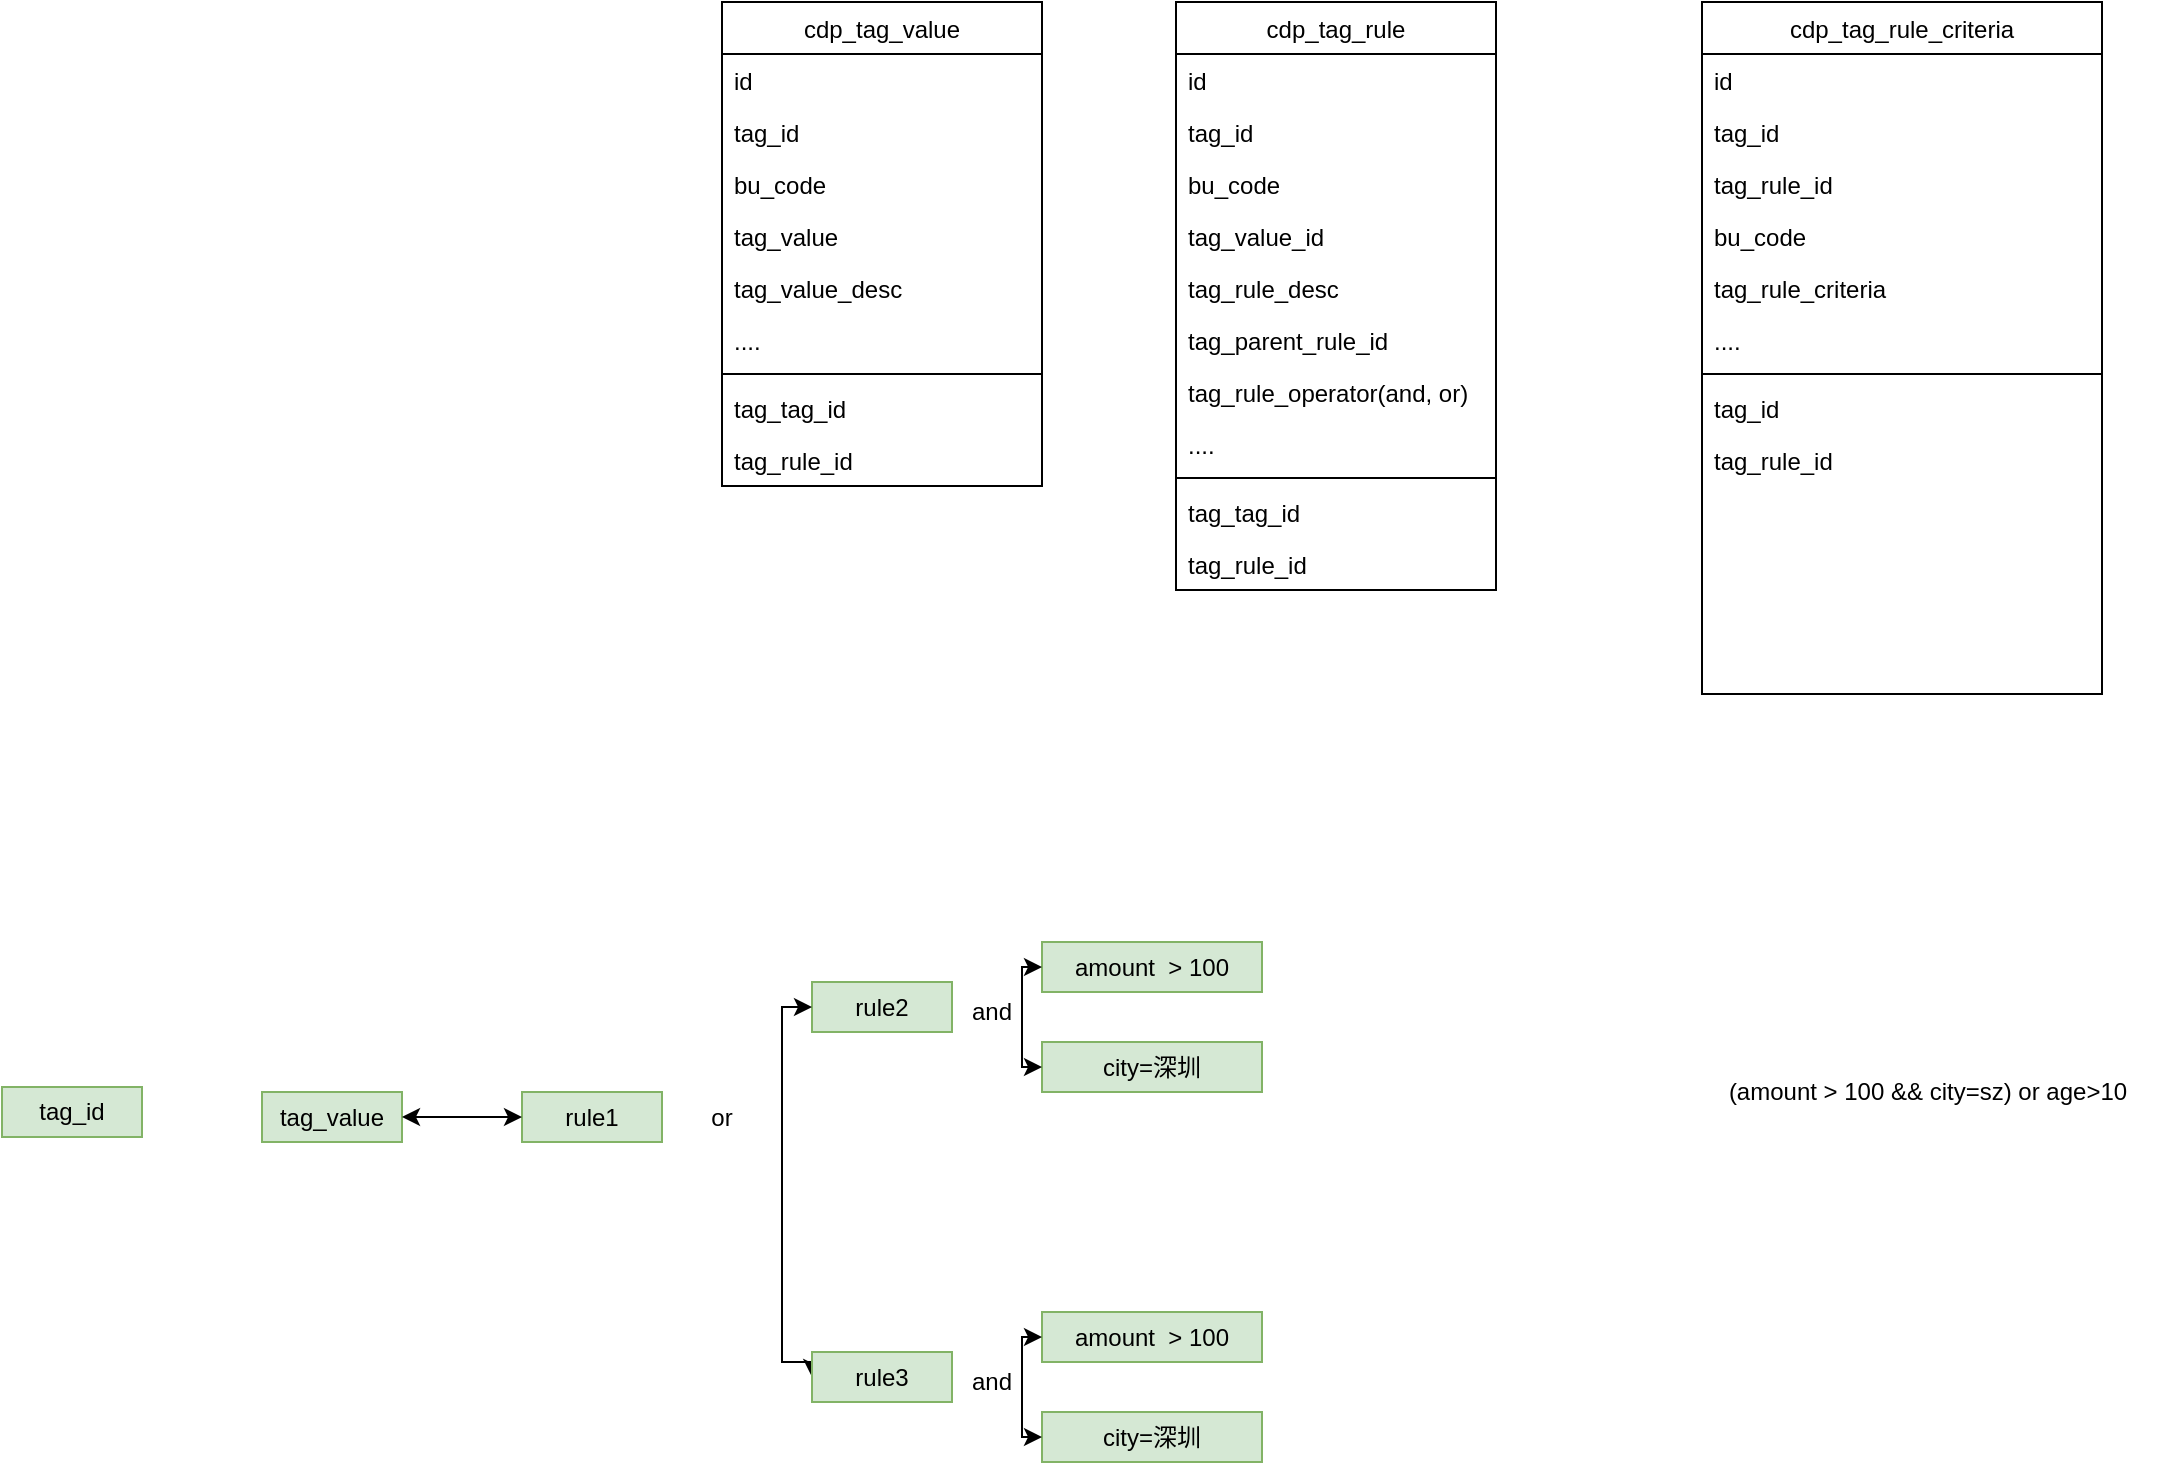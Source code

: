<mxfile version="20.6.0" type="github">
  <diagram id="55nV3wp0DDrJXH3DKlOT" name="第 1 页">
    <mxGraphModel dx="191" dy="695" grid="1" gridSize="10" guides="1" tooltips="1" connect="1" arrows="1" fold="1" page="1" pageScale="1" pageWidth="827" pageHeight="1169" math="0" shadow="0">
      <root>
        <mxCell id="0" />
        <mxCell id="1" parent="0" />
        <mxCell id="5FODYw-CnhGu1oXVfSif-1" value="cdp_tag_rule" style="swimlane;fontStyle=0;align=center;verticalAlign=top;childLayout=stackLayout;horizontal=1;startSize=26;horizontalStack=0;resizeParent=1;resizeLast=0;collapsible=1;marginBottom=0;rounded=0;shadow=0;strokeWidth=1;" vertex="1" parent="1">
          <mxGeometry x="1577" y="130" width="160" height="294" as="geometry">
            <mxRectangle x="550" y="140" width="160" height="26" as="alternateBounds" />
          </mxGeometry>
        </mxCell>
        <mxCell id="5FODYw-CnhGu1oXVfSif-2" value="id" style="text;align=left;verticalAlign=top;spacingLeft=4;spacingRight=4;overflow=hidden;rotatable=0;points=[[0,0.5],[1,0.5]];portConstraint=eastwest;rounded=0;shadow=0;html=0;" vertex="1" parent="5FODYw-CnhGu1oXVfSif-1">
          <mxGeometry y="26" width="160" height="26" as="geometry" />
        </mxCell>
        <mxCell id="5FODYw-CnhGu1oXVfSif-3" value="tag_id" style="text;align=left;verticalAlign=top;spacingLeft=4;spacingRight=4;overflow=hidden;rotatable=0;points=[[0,0.5],[1,0.5]];portConstraint=eastwest;rounded=0;shadow=0;html=0;" vertex="1" parent="5FODYw-CnhGu1oXVfSif-1">
          <mxGeometry y="52" width="160" height="26" as="geometry" />
        </mxCell>
        <mxCell id="5FODYw-CnhGu1oXVfSif-4" value="bu_code" style="text;align=left;verticalAlign=top;spacingLeft=4;spacingRight=4;overflow=hidden;rotatable=0;points=[[0,0.5],[1,0.5]];portConstraint=eastwest;rounded=0;shadow=0;html=0;" vertex="1" parent="5FODYw-CnhGu1oXVfSif-1">
          <mxGeometry y="78" width="160" height="26" as="geometry" />
        </mxCell>
        <mxCell id="5FODYw-CnhGu1oXVfSif-5" value="tag_value_id" style="text;align=left;verticalAlign=top;spacingLeft=4;spacingRight=4;overflow=hidden;rotatable=0;points=[[0,0.5],[1,0.5]];portConstraint=eastwest;rounded=0;shadow=0;html=0;" vertex="1" parent="5FODYw-CnhGu1oXVfSif-1">
          <mxGeometry y="104" width="160" height="26" as="geometry" />
        </mxCell>
        <mxCell id="5FODYw-CnhGu1oXVfSif-6" value="tag_rule_desc" style="text;align=left;verticalAlign=top;spacingLeft=4;spacingRight=4;overflow=hidden;rotatable=0;points=[[0,0.5],[1,0.5]];portConstraint=eastwest;rounded=0;shadow=0;html=0;" vertex="1" parent="5FODYw-CnhGu1oXVfSif-1">
          <mxGeometry y="130" width="160" height="26" as="geometry" />
        </mxCell>
        <mxCell id="5FODYw-CnhGu1oXVfSif-50" value="tag_parent_rule_id" style="text;align=left;verticalAlign=top;spacingLeft=4;spacingRight=4;overflow=hidden;rotatable=0;points=[[0,0.5],[1,0.5]];portConstraint=eastwest;rounded=0;shadow=0;html=0;" vertex="1" parent="5FODYw-CnhGu1oXVfSif-1">
          <mxGeometry y="156" width="160" height="26" as="geometry" />
        </mxCell>
        <mxCell id="5FODYw-CnhGu1oXVfSif-34" value="tag_rule_operator(and, or)" style="text;align=left;verticalAlign=top;spacingLeft=4;spacingRight=4;overflow=hidden;rotatable=0;points=[[0,0.5],[1,0.5]];portConstraint=eastwest;rounded=0;shadow=0;html=0;" vertex="1" parent="5FODYw-CnhGu1oXVfSif-1">
          <mxGeometry y="182" width="160" height="26" as="geometry" />
        </mxCell>
        <mxCell id="5FODYw-CnhGu1oXVfSif-7" value="...." style="text;align=left;verticalAlign=top;spacingLeft=4;spacingRight=4;overflow=hidden;rotatable=0;points=[[0,0.5],[1,0.5]];portConstraint=eastwest;rounded=0;shadow=0;html=0;" vertex="1" parent="5FODYw-CnhGu1oXVfSif-1">
          <mxGeometry y="208" width="160" height="26" as="geometry" />
        </mxCell>
        <mxCell id="5FODYw-CnhGu1oXVfSif-8" value="" style="line;html=1;strokeWidth=1;align=left;verticalAlign=middle;spacingTop=-1;spacingLeft=3;spacingRight=3;rotatable=0;labelPosition=right;points=[];portConstraint=eastwest;" vertex="1" parent="5FODYw-CnhGu1oXVfSif-1">
          <mxGeometry y="234" width="160" height="8" as="geometry" />
        </mxCell>
        <mxCell id="5FODYw-CnhGu1oXVfSif-9" value="tag_tag_id" style="text;align=left;verticalAlign=top;spacingLeft=4;spacingRight=4;overflow=hidden;rotatable=0;points=[[0,0.5],[1,0.5]];portConstraint=eastwest;" vertex="1" parent="5FODYw-CnhGu1oXVfSif-1">
          <mxGeometry y="242" width="160" height="26" as="geometry" />
        </mxCell>
        <mxCell id="5FODYw-CnhGu1oXVfSif-10" value="tag_rule_id" style="text;align=left;verticalAlign=top;spacingLeft=4;spacingRight=4;overflow=hidden;rotatable=0;points=[[0,0.5],[1,0.5]];portConstraint=eastwest;" vertex="1" parent="5FODYw-CnhGu1oXVfSif-1">
          <mxGeometry y="268" width="160" height="26" as="geometry" />
        </mxCell>
        <mxCell id="5FODYw-CnhGu1oXVfSif-11" value="cdp_tag_rule_criteria" style="swimlane;fontStyle=0;align=center;verticalAlign=top;childLayout=stackLayout;horizontal=1;startSize=26;horizontalStack=0;resizeParent=1;resizeLast=0;collapsible=1;marginBottom=0;rounded=0;shadow=0;strokeWidth=1;" vertex="1" parent="1">
          <mxGeometry x="1840" y="130" width="200" height="346" as="geometry">
            <mxRectangle x="550" y="140" width="160" height="26" as="alternateBounds" />
          </mxGeometry>
        </mxCell>
        <mxCell id="5FODYw-CnhGu1oXVfSif-12" value="id" style="text;align=left;verticalAlign=top;spacingLeft=4;spacingRight=4;overflow=hidden;rotatable=0;points=[[0,0.5],[1,0.5]];portConstraint=eastwest;rounded=0;shadow=0;html=0;" vertex="1" parent="5FODYw-CnhGu1oXVfSif-11">
          <mxGeometry y="26" width="200" height="26" as="geometry" />
        </mxCell>
        <mxCell id="5FODYw-CnhGu1oXVfSif-13" value="tag_id" style="text;align=left;verticalAlign=top;spacingLeft=4;spacingRight=4;overflow=hidden;rotatable=0;points=[[0,0.5],[1,0.5]];portConstraint=eastwest;rounded=0;shadow=0;html=0;" vertex="1" parent="5FODYw-CnhGu1oXVfSif-11">
          <mxGeometry y="52" width="200" height="26" as="geometry" />
        </mxCell>
        <mxCell id="5FODYw-CnhGu1oXVfSif-14" value="tag_rule_id" style="text;align=left;verticalAlign=top;spacingLeft=4;spacingRight=4;overflow=hidden;rotatable=0;points=[[0,0.5],[1,0.5]];portConstraint=eastwest;rounded=0;shadow=0;html=0;" vertex="1" parent="5FODYw-CnhGu1oXVfSif-11">
          <mxGeometry y="78" width="200" height="26" as="geometry" />
        </mxCell>
        <mxCell id="5FODYw-CnhGu1oXVfSif-15" value="bu_code" style="text;align=left;verticalAlign=top;spacingLeft=4;spacingRight=4;overflow=hidden;rotatable=0;points=[[0,0.5],[1,0.5]];portConstraint=eastwest;rounded=0;shadow=0;html=0;" vertex="1" parent="5FODYw-CnhGu1oXVfSif-11">
          <mxGeometry y="104" width="200" height="26" as="geometry" />
        </mxCell>
        <mxCell id="5FODYw-CnhGu1oXVfSif-17" value="tag_rule_criteria" style="text;align=left;verticalAlign=top;spacingLeft=4;spacingRight=4;overflow=hidden;rotatable=0;points=[[0,0.5],[1,0.5]];portConstraint=eastwest;rounded=0;shadow=0;html=0;" vertex="1" parent="5FODYw-CnhGu1oXVfSif-11">
          <mxGeometry y="130" width="200" height="26" as="geometry" />
        </mxCell>
        <mxCell id="5FODYw-CnhGu1oXVfSif-18" value="...." style="text;align=left;verticalAlign=top;spacingLeft=4;spacingRight=4;overflow=hidden;rotatable=0;points=[[0,0.5],[1,0.5]];portConstraint=eastwest;rounded=0;shadow=0;html=0;" vertex="1" parent="5FODYw-CnhGu1oXVfSif-11">
          <mxGeometry y="156" width="200" height="26" as="geometry" />
        </mxCell>
        <mxCell id="5FODYw-CnhGu1oXVfSif-19" value="" style="line;html=1;strokeWidth=1;align=left;verticalAlign=middle;spacingTop=-1;spacingLeft=3;spacingRight=3;rotatable=0;labelPosition=right;points=[];portConstraint=eastwest;" vertex="1" parent="5FODYw-CnhGu1oXVfSif-11">
          <mxGeometry y="182" width="200" height="8" as="geometry" />
        </mxCell>
        <mxCell id="5FODYw-CnhGu1oXVfSif-20" value="tag_id" style="text;align=left;verticalAlign=top;spacingLeft=4;spacingRight=4;overflow=hidden;rotatable=0;points=[[0,0.5],[1,0.5]];portConstraint=eastwest;" vertex="1" parent="5FODYw-CnhGu1oXVfSif-11">
          <mxGeometry y="190" width="200" height="26" as="geometry" />
        </mxCell>
        <mxCell id="5FODYw-CnhGu1oXVfSif-21" value="tag_rule_id" style="text;align=left;verticalAlign=top;spacingLeft=4;spacingRight=4;overflow=hidden;rotatable=0;points=[[0,0.5],[1,0.5]];portConstraint=eastwest;" vertex="1" parent="5FODYw-CnhGu1oXVfSif-11">
          <mxGeometry y="216" width="200" height="26" as="geometry" />
        </mxCell>
        <mxCell id="5FODYw-CnhGu1oXVfSif-23" value="cdp_tag_value" style="swimlane;fontStyle=0;align=center;verticalAlign=top;childLayout=stackLayout;horizontal=1;startSize=26;horizontalStack=0;resizeParent=1;resizeLast=0;collapsible=1;marginBottom=0;rounded=0;shadow=0;strokeWidth=1;" vertex="1" parent="1">
          <mxGeometry x="1350" y="130" width="160" height="242" as="geometry">
            <mxRectangle x="550" y="140" width="160" height="26" as="alternateBounds" />
          </mxGeometry>
        </mxCell>
        <mxCell id="5FODYw-CnhGu1oXVfSif-24" value="id" style="text;align=left;verticalAlign=top;spacingLeft=4;spacingRight=4;overflow=hidden;rotatable=0;points=[[0,0.5],[1,0.5]];portConstraint=eastwest;rounded=0;shadow=0;html=0;" vertex="1" parent="5FODYw-CnhGu1oXVfSif-23">
          <mxGeometry y="26" width="160" height="26" as="geometry" />
        </mxCell>
        <mxCell id="5FODYw-CnhGu1oXVfSif-25" value="tag_id" style="text;align=left;verticalAlign=top;spacingLeft=4;spacingRight=4;overflow=hidden;rotatable=0;points=[[0,0.5],[1,0.5]];portConstraint=eastwest;rounded=0;shadow=0;html=0;" vertex="1" parent="5FODYw-CnhGu1oXVfSif-23">
          <mxGeometry y="52" width="160" height="26" as="geometry" />
        </mxCell>
        <mxCell id="5FODYw-CnhGu1oXVfSif-26" value="bu_code" style="text;align=left;verticalAlign=top;spacingLeft=4;spacingRight=4;overflow=hidden;rotatable=0;points=[[0,0.5],[1,0.5]];portConstraint=eastwest;rounded=0;shadow=0;html=0;" vertex="1" parent="5FODYw-CnhGu1oXVfSif-23">
          <mxGeometry y="78" width="160" height="26" as="geometry" />
        </mxCell>
        <mxCell id="5FODYw-CnhGu1oXVfSif-27" value="tag_value" style="text;align=left;verticalAlign=top;spacingLeft=4;spacingRight=4;overflow=hidden;rotatable=0;points=[[0,0.5],[1,0.5]];portConstraint=eastwest;rounded=0;shadow=0;html=0;" vertex="1" parent="5FODYw-CnhGu1oXVfSif-23">
          <mxGeometry y="104" width="160" height="26" as="geometry" />
        </mxCell>
        <mxCell id="5FODYw-CnhGu1oXVfSif-28" value="tag_value_desc" style="text;align=left;verticalAlign=top;spacingLeft=4;spacingRight=4;overflow=hidden;rotatable=0;points=[[0,0.5],[1,0.5]];portConstraint=eastwest;rounded=0;shadow=0;html=0;" vertex="1" parent="5FODYw-CnhGu1oXVfSif-23">
          <mxGeometry y="130" width="160" height="26" as="geometry" />
        </mxCell>
        <mxCell id="5FODYw-CnhGu1oXVfSif-29" value="...." style="text;align=left;verticalAlign=top;spacingLeft=4;spacingRight=4;overflow=hidden;rotatable=0;points=[[0,0.5],[1,0.5]];portConstraint=eastwest;rounded=0;shadow=0;html=0;" vertex="1" parent="5FODYw-CnhGu1oXVfSif-23">
          <mxGeometry y="156" width="160" height="26" as="geometry" />
        </mxCell>
        <mxCell id="5FODYw-CnhGu1oXVfSif-30" value="" style="line;html=1;strokeWidth=1;align=left;verticalAlign=middle;spacingTop=-1;spacingLeft=3;spacingRight=3;rotatable=0;labelPosition=right;points=[];portConstraint=eastwest;" vertex="1" parent="5FODYw-CnhGu1oXVfSif-23">
          <mxGeometry y="182" width="160" height="8" as="geometry" />
        </mxCell>
        <mxCell id="5FODYw-CnhGu1oXVfSif-31" value="tag_tag_id" style="text;align=left;verticalAlign=top;spacingLeft=4;spacingRight=4;overflow=hidden;rotatable=0;points=[[0,0.5],[1,0.5]];portConstraint=eastwest;" vertex="1" parent="5FODYw-CnhGu1oXVfSif-23">
          <mxGeometry y="190" width="160" height="26" as="geometry" />
        </mxCell>
        <mxCell id="5FODYw-CnhGu1oXVfSif-32" value="tag_rule_id" style="text;align=left;verticalAlign=top;spacingLeft=4;spacingRight=4;overflow=hidden;rotatable=0;points=[[0,0.5],[1,0.5]];portConstraint=eastwest;" vertex="1" parent="5FODYw-CnhGu1oXVfSif-23">
          <mxGeometry y="216" width="160" height="26" as="geometry" />
        </mxCell>
        <mxCell id="5FODYw-CnhGu1oXVfSif-51" value="rule2" style="text;html=1;strokeColor=#82b366;fillColor=#d5e8d4;align=center;verticalAlign=middle;whiteSpace=wrap;rounded=0;" vertex="1" parent="1">
          <mxGeometry x="1395" y="620" width="70" height="25" as="geometry" />
        </mxCell>
        <mxCell id="5FODYw-CnhGu1oXVfSif-52" value="amount &amp;nbsp;&amp;gt; 100" style="text;html=1;strokeColor=#82b366;fillColor=#d5e8d4;align=center;verticalAlign=middle;whiteSpace=wrap;rounded=0;" vertex="1" parent="1">
          <mxGeometry x="1510" y="600" width="110" height="25" as="geometry" />
        </mxCell>
        <mxCell id="5FODYw-CnhGu1oXVfSif-53" value="city=深圳" style="text;html=1;strokeColor=#82b366;fillColor=#d5e8d4;align=center;verticalAlign=middle;whiteSpace=wrap;rounded=0;" vertex="1" parent="1">
          <mxGeometry x="1510" y="650" width="110" height="25" as="geometry" />
        </mxCell>
        <mxCell id="5FODYw-CnhGu1oXVfSif-54" value="" style="endArrow=classic;startArrow=classic;html=1;rounded=0;edgeStyle=orthogonalEdgeStyle;exitX=0;exitY=0.5;exitDx=0;exitDy=0;entryX=0;entryY=0.5;entryDx=0;entryDy=0;" edge="1" parent="1" source="5FODYw-CnhGu1oXVfSif-53" target="5FODYw-CnhGu1oXVfSif-52">
          <mxGeometry width="50" height="50" relative="1" as="geometry">
            <mxPoint x="1470" y="650" as="sourcePoint" />
            <mxPoint x="1520" y="600" as="targetPoint" />
          </mxGeometry>
        </mxCell>
        <mxCell id="5FODYw-CnhGu1oXVfSif-55" value="and" style="text;html=1;strokeColor=none;fillColor=none;align=center;verticalAlign=middle;whiteSpace=wrap;rounded=0;" vertex="1" parent="1">
          <mxGeometry x="1455" y="620" width="60" height="30" as="geometry" />
        </mxCell>
        <mxCell id="5FODYw-CnhGu1oXVfSif-57" value="" style="endArrow=classic;startArrow=classic;html=1;rounded=0;entryX=0;entryY=0.5;entryDx=0;entryDy=0;edgeStyle=orthogonalEdgeStyle;exitX=0;exitY=0.5;exitDx=0;exitDy=0;" edge="1" parent="1" source="5FODYw-CnhGu1oXVfSif-64" target="5FODYw-CnhGu1oXVfSif-51">
          <mxGeometry width="50" height="50" relative="1" as="geometry">
            <mxPoint x="1380" y="680" as="sourcePoint" />
            <mxPoint x="1430" y="630" as="targetPoint" />
            <Array as="points">
              <mxPoint x="1395" y="810" />
              <mxPoint x="1380" y="810" />
              <mxPoint x="1380" y="633" />
            </Array>
          </mxGeometry>
        </mxCell>
        <mxCell id="5FODYw-CnhGu1oXVfSif-58" value="rule1" style="text;html=1;strokeColor=#82b366;fillColor=#d5e8d4;align=center;verticalAlign=middle;whiteSpace=wrap;rounded=0;" vertex="1" parent="1">
          <mxGeometry x="1250" y="675" width="70" height="25" as="geometry" />
        </mxCell>
        <mxCell id="5FODYw-CnhGu1oXVfSif-59" value="or" style="text;html=1;strokeColor=none;fillColor=none;align=center;verticalAlign=middle;whiteSpace=wrap;rounded=0;" vertex="1" parent="1">
          <mxGeometry x="1320" y="672.5" width="60" height="30" as="geometry" />
        </mxCell>
        <mxCell id="5FODYw-CnhGu1oXVfSif-60" value="(amount &amp;gt; 100 &amp;amp;&amp;amp; city=sz) or age&amp;gt;10" style="text;html=1;strokeColor=none;fillColor=none;align=center;verticalAlign=middle;whiteSpace=wrap;rounded=0;" vertex="1" parent="1">
          <mxGeometry x="1838" y="660" width="230" height="30" as="geometry" />
        </mxCell>
        <mxCell id="5FODYw-CnhGu1oXVfSif-61" value="tag_value" style="text;html=1;strokeColor=#82b366;fillColor=#d5e8d4;align=center;verticalAlign=middle;whiteSpace=wrap;rounded=0;" vertex="1" parent="1">
          <mxGeometry x="1120" y="675" width="70" height="25" as="geometry" />
        </mxCell>
        <mxCell id="5FODYw-CnhGu1oXVfSif-62" value="" style="endArrow=classic;startArrow=classic;html=1;rounded=0;entryX=0;entryY=0.5;entryDx=0;entryDy=0;exitX=1;exitY=0.5;exitDx=0;exitDy=0;" edge="1" parent="1" source="5FODYw-CnhGu1oXVfSif-61" target="5FODYw-CnhGu1oXVfSif-58">
          <mxGeometry width="50" height="50" relative="1" as="geometry">
            <mxPoint x="1180" y="720" as="sourcePoint" />
            <mxPoint x="1230" y="670" as="targetPoint" />
          </mxGeometry>
        </mxCell>
        <mxCell id="5FODYw-CnhGu1oXVfSif-63" value="tag_id" style="text;html=1;strokeColor=#82b366;fillColor=#d5e8d4;align=center;verticalAlign=middle;whiteSpace=wrap;rounded=0;" vertex="1" parent="1">
          <mxGeometry x="990" y="672.5" width="70" height="25" as="geometry" />
        </mxCell>
        <mxCell id="5FODYw-CnhGu1oXVfSif-64" value="rule3" style="text;html=1;strokeColor=#82b366;fillColor=#d5e8d4;align=center;verticalAlign=middle;whiteSpace=wrap;rounded=0;" vertex="1" parent="1">
          <mxGeometry x="1395" y="805" width="70" height="25" as="geometry" />
        </mxCell>
        <mxCell id="5FODYw-CnhGu1oXVfSif-65" value="amount &amp;nbsp;&amp;gt; 100" style="text;html=1;strokeColor=#82b366;fillColor=#d5e8d4;align=center;verticalAlign=middle;whiteSpace=wrap;rounded=0;" vertex="1" parent="1">
          <mxGeometry x="1510" y="785" width="110" height="25" as="geometry" />
        </mxCell>
        <mxCell id="5FODYw-CnhGu1oXVfSif-66" value="city=深圳" style="text;html=1;strokeColor=#82b366;fillColor=#d5e8d4;align=center;verticalAlign=middle;whiteSpace=wrap;rounded=0;" vertex="1" parent="1">
          <mxGeometry x="1510" y="835" width="110" height="25" as="geometry" />
        </mxCell>
        <mxCell id="5FODYw-CnhGu1oXVfSif-67" value="" style="endArrow=classic;startArrow=classic;html=1;rounded=0;edgeStyle=orthogonalEdgeStyle;exitX=0;exitY=0.5;exitDx=0;exitDy=0;entryX=0;entryY=0.5;entryDx=0;entryDy=0;" edge="1" parent="1" source="5FODYw-CnhGu1oXVfSif-66" target="5FODYw-CnhGu1oXVfSif-65">
          <mxGeometry width="50" height="50" relative="1" as="geometry">
            <mxPoint x="1470" y="835" as="sourcePoint" />
            <mxPoint x="1520" y="785" as="targetPoint" />
          </mxGeometry>
        </mxCell>
        <mxCell id="5FODYw-CnhGu1oXVfSif-68" value="and" style="text;html=1;strokeColor=none;fillColor=none;align=center;verticalAlign=middle;whiteSpace=wrap;rounded=0;" vertex="1" parent="1">
          <mxGeometry x="1455" y="805" width="60" height="30" as="geometry" />
        </mxCell>
        <mxCell id="5FODYw-CnhGu1oXVfSif-69" style="edgeStyle=orthogonalEdgeStyle;rounded=0;orthogonalLoop=1;jettySize=auto;html=1;exitX=0.5;exitY=1;exitDx=0;exitDy=0;" edge="1" parent="1" source="5FODYw-CnhGu1oXVfSif-64" target="5FODYw-CnhGu1oXVfSif-64">
          <mxGeometry relative="1" as="geometry" />
        </mxCell>
      </root>
    </mxGraphModel>
  </diagram>
</mxfile>
